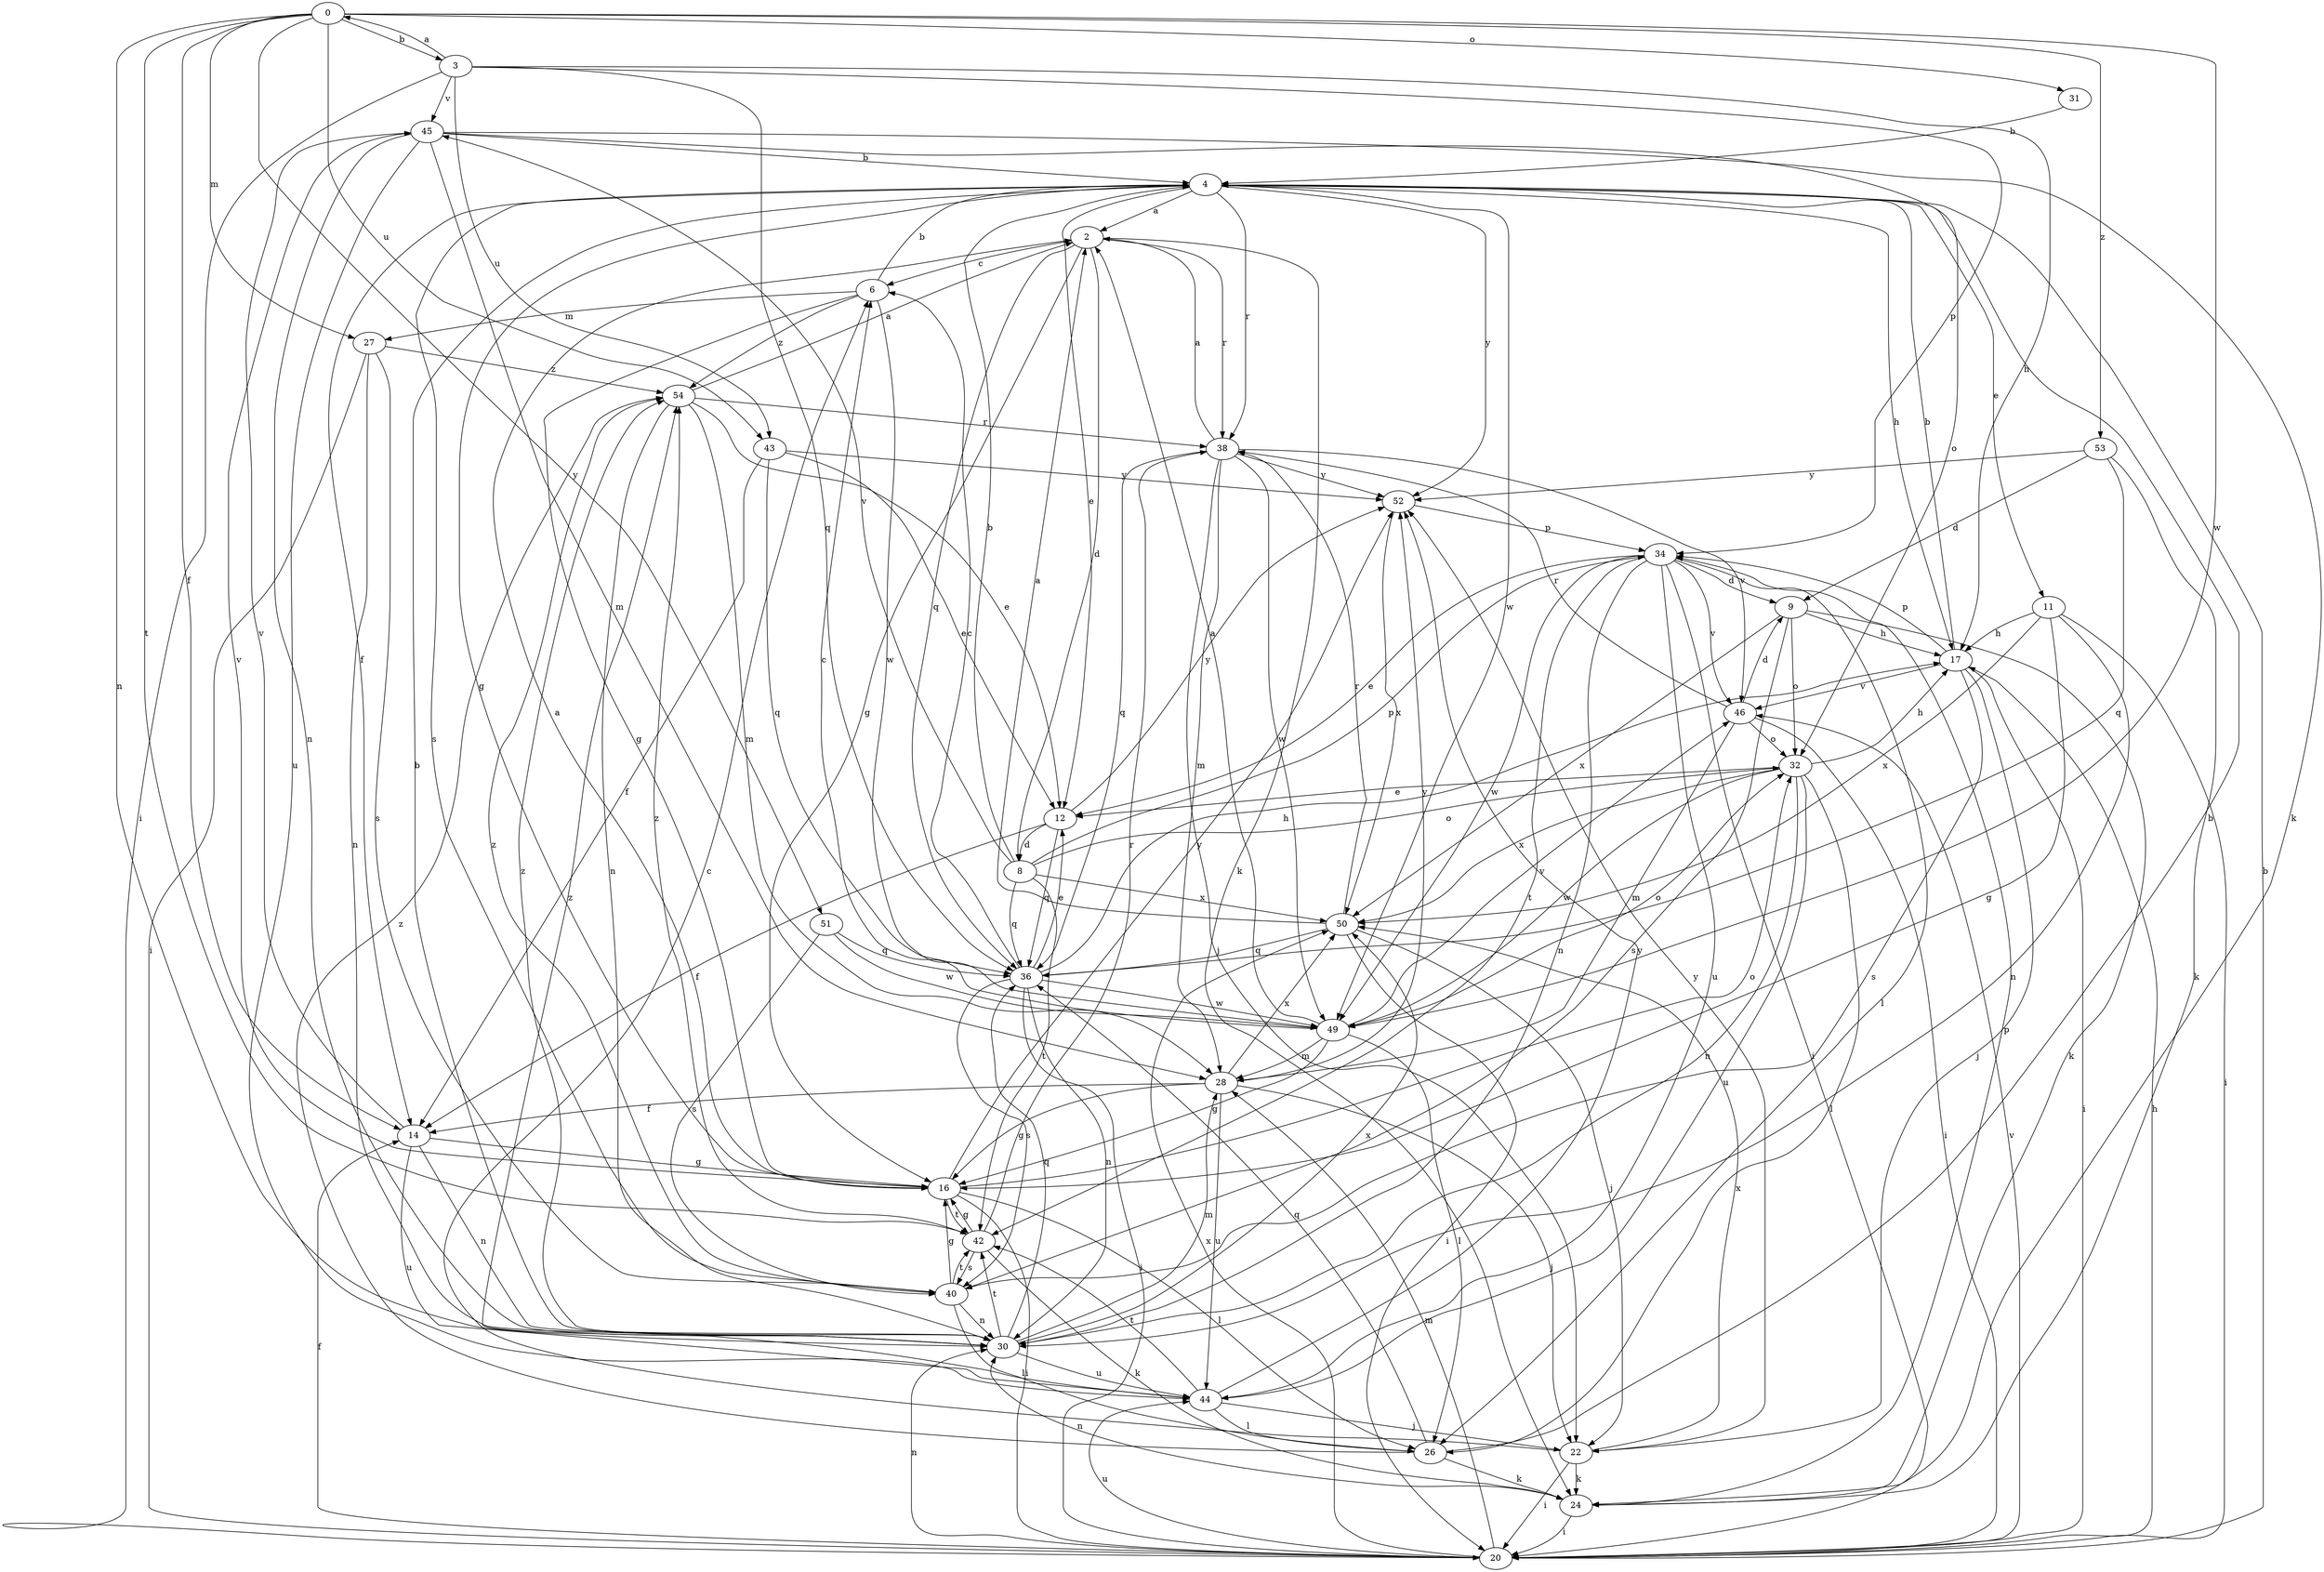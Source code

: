 strict digraph  {
0;
2;
3;
4;
6;
8;
9;
11;
12;
14;
16;
17;
20;
22;
24;
26;
27;
28;
30;
31;
32;
34;
36;
38;
40;
42;
43;
44;
45;
46;
49;
50;
51;
52;
53;
54;
0 -> 3  [label=b];
0 -> 14  [label=f];
0 -> 27  [label=m];
0 -> 30  [label=n];
0 -> 31  [label=o];
0 -> 42  [label=t];
0 -> 43  [label=u];
0 -> 49  [label=w];
0 -> 51  [label=y];
0 -> 53  [label=z];
2 -> 6  [label=c];
2 -> 8  [label=d];
2 -> 16  [label=g];
2 -> 24  [label=k];
2 -> 36  [label=q];
2 -> 38  [label=r];
3 -> 0  [label=a];
3 -> 17  [label=h];
3 -> 20  [label=i];
3 -> 34  [label=p];
3 -> 36  [label=q];
3 -> 43  [label=u];
3 -> 45  [label=v];
4 -> 2  [label=a];
4 -> 11  [label=e];
4 -> 12  [label=e];
4 -> 14  [label=f];
4 -> 16  [label=g];
4 -> 17  [label=h];
4 -> 38  [label=r];
4 -> 40  [label=s];
4 -> 49  [label=w];
4 -> 52  [label=y];
6 -> 4  [label=b];
6 -> 16  [label=g];
6 -> 27  [label=m];
6 -> 49  [label=w];
6 -> 54  [label=z];
8 -> 4  [label=b];
8 -> 32  [label=o];
8 -> 34  [label=p];
8 -> 36  [label=q];
8 -> 42  [label=t];
8 -> 45  [label=v];
8 -> 50  [label=x];
9 -> 17  [label=h];
9 -> 24  [label=k];
9 -> 32  [label=o];
9 -> 40  [label=s];
9 -> 50  [label=x];
11 -> 16  [label=g];
11 -> 17  [label=h];
11 -> 20  [label=i];
11 -> 30  [label=n];
11 -> 50  [label=x];
12 -> 8  [label=d];
12 -> 14  [label=f];
12 -> 36  [label=q];
12 -> 52  [label=y];
14 -> 16  [label=g];
14 -> 30  [label=n];
14 -> 44  [label=u];
14 -> 45  [label=v];
16 -> 2  [label=a];
16 -> 20  [label=i];
16 -> 26  [label=l];
16 -> 32  [label=o];
16 -> 42  [label=t];
16 -> 45  [label=v];
16 -> 52  [label=y];
17 -> 4  [label=b];
17 -> 20  [label=i];
17 -> 22  [label=j];
17 -> 34  [label=p];
17 -> 40  [label=s];
17 -> 46  [label=v];
20 -> 4  [label=b];
20 -> 14  [label=f];
20 -> 17  [label=h];
20 -> 28  [label=m];
20 -> 30  [label=n];
20 -> 44  [label=u];
20 -> 46  [label=v];
20 -> 50  [label=x];
22 -> 6  [label=c];
22 -> 20  [label=i];
22 -> 24  [label=k];
22 -> 50  [label=x];
22 -> 52  [label=y];
24 -> 20  [label=i];
24 -> 30  [label=n];
24 -> 34  [label=p];
26 -> 4  [label=b];
26 -> 24  [label=k];
26 -> 36  [label=q];
26 -> 54  [label=z];
27 -> 20  [label=i];
27 -> 30  [label=n];
27 -> 40  [label=s];
27 -> 54  [label=z];
28 -> 14  [label=f];
28 -> 16  [label=g];
28 -> 22  [label=j];
28 -> 44  [label=u];
28 -> 50  [label=x];
28 -> 52  [label=y];
30 -> 4  [label=b];
30 -> 28  [label=m];
30 -> 36  [label=q];
30 -> 42  [label=t];
30 -> 44  [label=u];
30 -> 50  [label=x];
30 -> 54  [label=z];
31 -> 4  [label=b];
32 -> 12  [label=e];
32 -> 17  [label=h];
32 -> 26  [label=l];
32 -> 30  [label=n];
32 -> 44  [label=u];
32 -> 49  [label=w];
32 -> 50  [label=x];
34 -> 9  [label=d];
34 -> 12  [label=e];
34 -> 20  [label=i];
34 -> 26  [label=l];
34 -> 30  [label=n];
34 -> 42  [label=t];
34 -> 44  [label=u];
34 -> 46  [label=v];
34 -> 49  [label=w];
36 -> 6  [label=c];
36 -> 12  [label=e];
36 -> 17  [label=h];
36 -> 20  [label=i];
36 -> 30  [label=n];
36 -> 40  [label=s];
36 -> 49  [label=w];
38 -> 2  [label=a];
38 -> 22  [label=j];
38 -> 28  [label=m];
38 -> 36  [label=q];
38 -> 46  [label=v];
38 -> 49  [label=w];
38 -> 52  [label=y];
40 -> 16  [label=g];
40 -> 26  [label=l];
40 -> 30  [label=n];
40 -> 42  [label=t];
40 -> 54  [label=z];
42 -> 16  [label=g];
42 -> 24  [label=k];
42 -> 38  [label=r];
42 -> 40  [label=s];
42 -> 54  [label=z];
43 -> 12  [label=e];
43 -> 14  [label=f];
43 -> 36  [label=q];
43 -> 52  [label=y];
44 -> 22  [label=j];
44 -> 26  [label=l];
44 -> 42  [label=t];
44 -> 52  [label=y];
44 -> 54  [label=z];
45 -> 4  [label=b];
45 -> 24  [label=k];
45 -> 28  [label=m];
45 -> 30  [label=n];
45 -> 32  [label=o];
45 -> 44  [label=u];
46 -> 9  [label=d];
46 -> 20  [label=i];
46 -> 28  [label=m];
46 -> 32  [label=o];
46 -> 38  [label=r];
49 -> 2  [label=a];
49 -> 6  [label=c];
49 -> 16  [label=g];
49 -> 26  [label=l];
49 -> 28  [label=m];
49 -> 32  [label=o];
49 -> 46  [label=v];
50 -> 2  [label=a];
50 -> 20  [label=i];
50 -> 22  [label=j];
50 -> 36  [label=q];
50 -> 38  [label=r];
51 -> 36  [label=q];
51 -> 40  [label=s];
51 -> 49  [label=w];
52 -> 34  [label=p];
52 -> 50  [label=x];
53 -> 9  [label=d];
53 -> 24  [label=k];
53 -> 36  [label=q];
53 -> 52  [label=y];
54 -> 2  [label=a];
54 -> 12  [label=e];
54 -> 28  [label=m];
54 -> 30  [label=n];
54 -> 38  [label=r];
}
